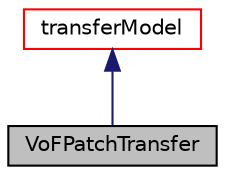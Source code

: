 digraph "VoFPatchTransfer"
{
  bgcolor="transparent";
  edge [fontname="Helvetica",fontsize="10",labelfontname="Helvetica",labelfontsize="10"];
  node [fontname="Helvetica",fontsize="10",shape=record];
  Node1 [label="VoFPatchTransfer",height=0.2,width=0.4,color="black", fillcolor="grey75", style="filled" fontcolor="black"];
  Node2 -> Node1 [dir="back",color="midnightblue",fontsize="10",style="solid",fontname="Helvetica"];
  Node2 [label="transferModel",height=0.2,width=0.4,color="red",URL="$classFoam_1_1regionModels_1_1surfaceFilmModels_1_1transferModel.html",tooltip="Base class for film transfer models, handling mass transfer between the film and the continuous phase..."];
}
